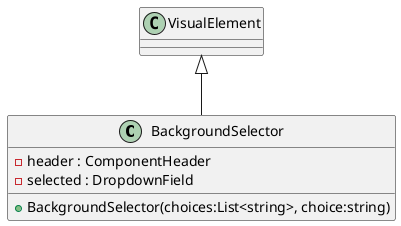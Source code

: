 @startuml
class BackgroundSelector {
    - header : ComponentHeader
    - selected : DropdownField
    + BackgroundSelector(choices:List<string>, choice:string)
}
VisualElement <|-- BackgroundSelector
@enduml
